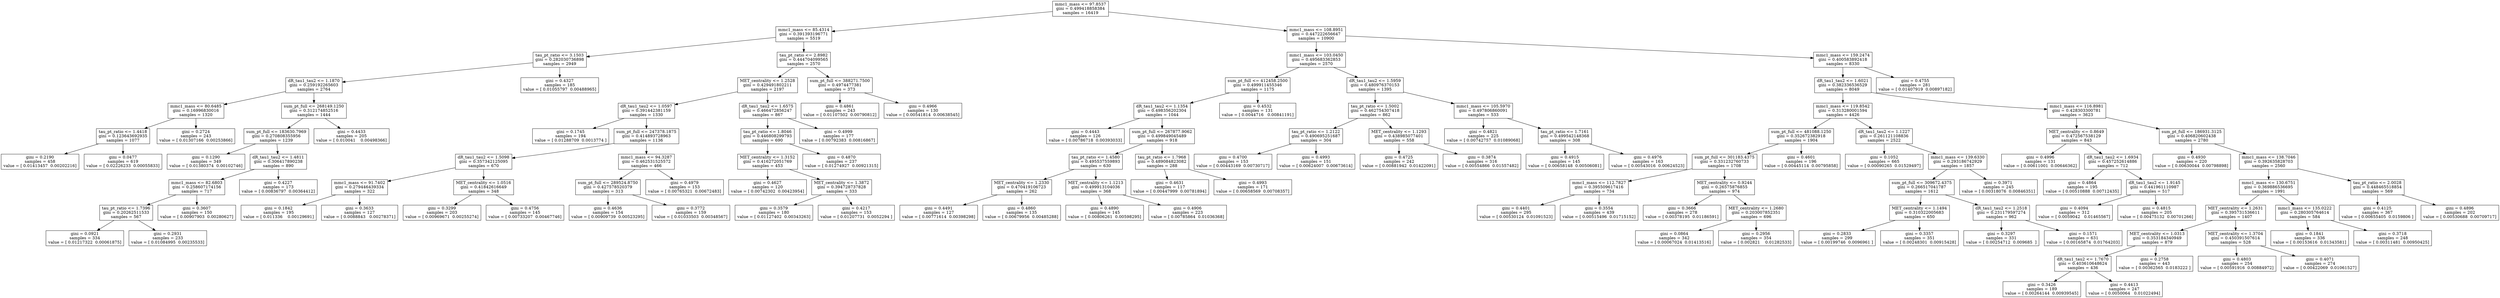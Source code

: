 digraph Tree {
0 [label="mmc1_mass <= 97.8537\ngini = 0.499418858384\nsamples = 16419", shape="box"] ;
1 [label="mmc1_mass <= 85.4314\ngini = 0.391393196771\nsamples = 5519", shape="box"] ;
0 -> 1 ;
2 [label="tau_pt_ratio <= 3.1503\ngini = 0.282030736898\nsamples = 2949", shape="box"] ;
1 -> 2 ;
3 [label="dR_tau1_tau2 <= 1.1870\ngini = 0.259192265603\nsamples = 2764", shape="box"] ;
2 -> 3 ;
4 [label="mmc1_mass <= 80.6485\ngini = 0.16996830016\nsamples = 1320", shape="box"] ;
3 -> 4 ;
5 [label="tau_pt_ratio <= 1.4418\ngini = 0.123643692935\nsamples = 1077", shape="box"] ;
4 -> 5 ;
6 [label="gini = 0.2190\nsamples = 458\nvalue = [ 0.01413457  0.00202216]", shape="box"] ;
5 -> 6 ;
7 [label="gini = 0.0477\nsamples = 619\nvalue = [ 0.02226233  0.00055833]", shape="box"] ;
5 -> 7 ;
8 [label="gini = 0.2724\nsamples = 243\nvalue = [ 0.01307166  0.00253866]", shape="box"] ;
4 -> 8 ;
9 [label="sum_pt_full <= 268149.1250\ngini = 0.312174852516\nsamples = 1444", shape="box"] ;
3 -> 9 ;
10 [label="sum_pt_full <= 183630.7969\ngini = 0.270808355956\nsamples = 1239", shape="box"] ;
9 -> 10 ;
11 [label="gini = 0.1290\nsamples = 349\nvalue = [ 0.01380374  0.00102746]", shape="box"] ;
10 -> 11 ;
12 [label="dR_tau1_tau2 <= 1.4811\ngini = 0.306417890238\nsamples = 890", shape="box"] ;
10 -> 12 ;
13 [label="mmc1_mass <= 82.6803\ngini = 0.258607174156\nsamples = 717", shape="box"] ;
12 -> 13 ;
14 [label="tau_pt_ratio <= 1.7396\ngini = 0.20262511533\nsamples = 567", shape="box"] ;
13 -> 14 ;
15 [label="gini = 0.0921\nsamples = 334\nvalue = [ 0.01217322  0.00061875]", shape="box"] ;
14 -> 15 ;
16 [label="gini = 0.2931\nsamples = 233\nvalue = [ 0.01084995  0.00235533]", shape="box"] ;
14 -> 16 ;
17 [label="gini = 0.3607\nsamples = 150\nvalue = [ 0.00907903  0.00280627]", shape="box"] ;
13 -> 17 ;
18 [label="gini = 0.4227\nsamples = 173\nvalue = [ 0.00836797  0.00364412]", shape="box"] ;
12 -> 18 ;
19 [label="gini = 0.4433\nsamples = 205\nvalue = [ 0.010041    0.00498366]", shape="box"] ;
9 -> 19 ;
20 [label="gini = 0.4327\nsamples = 185\nvalue = [ 0.01055797  0.00488965]", shape="box"] ;
2 -> 20 ;
21 [label="tau_pt_ratio <= 2.8982\ngini = 0.444704099565\nsamples = 2570", shape="box"] ;
1 -> 21 ;
22 [label="MET_centrality <= 1.2528\ngini = 0.429491802211\nsamples = 2197", shape="box"] ;
21 -> 22 ;
23 [label="dR_tau1_tau2 <= 1.0597\ngini = 0.391442381159\nsamples = 1330", shape="box"] ;
22 -> 23 ;
24 [label="gini = 0.1745\nsamples = 194\nvalue = [ 0.01288709  0.0013774 ]", shape="box"] ;
23 -> 24 ;
25 [label="sum_pt_full <= 247378.1875\ngini = 0.414893728963\nsamples = 1136", shape="box"] ;
23 -> 25 ;
26 [label="dR_tau1_tau2 <= 1.5098\ngini = 0.357342125095\nsamples = 670", shape="box"] ;
25 -> 26 ;
27 [label="mmc1_mass <= 91.7402\ngini = 0.279446439334\nsamples = 322", shape="box"] ;
26 -> 27 ;
28 [label="gini = 0.1842\nsamples = 195\nvalue = [ 0.011336    0.00129691]", shape="box"] ;
27 -> 28 ;
29 [label="gini = 0.3633\nsamples = 127\nvalue = [ 0.0088843   0.00278371]", shape="box"] ;
27 -> 29 ;
30 [label="MET_centrality <= 1.0516\ngini = 0.41842616649\nsamples = 348", shape="box"] ;
26 -> 30 ;
31 [label="gini = 0.3299\nsamples = 203\nvalue = [ 0.00969671  0.00255274]", shape="box"] ;
30 -> 31 ;
32 [label="gini = 0.4756\nsamples = 145\nvalue = [ 0.00733207  0.00467746]", shape="box"] ;
30 -> 32 ;
33 [label="mmc1_mass <= 94.3287\ngini = 0.462531525572\nsamples = 466", shape="box"] ;
25 -> 33 ;
34 [label="sum_pt_full <= 289524.8750\ngini = 0.427578520379\nsamples = 313", shape="box"] ;
33 -> 34 ;
35 [label="gini = 0.4636\nsamples = 154\nvalue = [ 0.00909739  0.00523295]", shape="box"] ;
34 -> 35 ;
36 [label="gini = 0.3772\nsamples = 159\nvalue = [ 0.01033503  0.00348567]", shape="box"] ;
34 -> 36 ;
37 [label="gini = 0.4979\nsamples = 153\nvalue = [ 0.00765321  0.00672483]", shape="box"] ;
33 -> 37 ;
38 [label="dR_tau1_tau2 <= 1.6575\ngini = 0.466472856247\nsamples = 867", shape="box"] ;
22 -> 38 ;
39 [label="tau_pt_ratio <= 1.8046\ngini = 0.446808299793\nsamples = 690", shape="box"] ;
38 -> 39 ;
40 [label="MET_centrality <= 1.3152\ngini = 0.416272051769\nsamples = 453", shape="box"] ;
39 -> 40 ;
41 [label="gini = 0.4627\nsamples = 120\nvalue = [ 0.00742302  0.00423954]", shape="box"] ;
40 -> 41 ;
42 [label="MET_centrality <= 1.3872\ngini = 0.394728737828\nsamples = 333", shape="box"] ;
40 -> 42 ;
43 [label="gini = 0.3579\nsamples = 180\nvalue = [ 0.01127402  0.00343263]", shape="box"] ;
42 -> 43 ;
44 [label="gini = 0.4217\nsamples = 153\nvalue = [ 0.01207731  0.0052294 ]", shape="box"] ;
42 -> 44 ;
45 [label="gini = 0.4870\nsamples = 237\nvalue = [ 0.01274927  0.00921315]", shape="box"] ;
39 -> 45 ;
46 [label="gini = 0.4999\nsamples = 177\nvalue = [ 0.00792383  0.00816867]", shape="box"] ;
38 -> 46 ;
47 [label="sum_pt_full <= 388271.7500\ngini = 0.4974477381\nsamples = 373", shape="box"] ;
21 -> 47 ;
48 [label="gini = 0.4861\nsamples = 243\nvalue = [ 0.01107502  0.00790812]", shape="box"] ;
47 -> 48 ;
49 [label="gini = 0.4966\nsamples = 130\nvalue = [ 0.00541814  0.00638545]", shape="box"] ;
47 -> 49 ;
50 [label="mmc1_mass <= 108.8951\ngini = 0.447222656647\nsamples = 10900", shape="box"] ;
0 -> 50 ;
51 [label="mmc1_mass <= 103.0450\ngini = 0.495683362853\nsamples = 2570", shape="box"] ;
50 -> 51 ;
52 [label="sum_pt_full <= 412458.2500\ngini = 0.499911455346\nsamples = 1175", shape="box"] ;
51 -> 52 ;
53 [label="dR_tau1_tau2 <= 1.1354\ngini = 0.498356202304\nsamples = 1044", shape="box"] ;
52 -> 53 ;
54 [label="gini = 0.4443\nsamples = 126\nvalue = [ 0.00786718  0.00393033]", shape="box"] ;
53 -> 54 ;
55 [label="sum_pt_full <= 267877.9062\ngini = 0.499849045489\nsamples = 918", shape="box"] ;
53 -> 55 ;
56 [label="tau_pt_ratio <= 1.4580\ngini = 0.495537559893\nsamples = 630", shape="box"] ;
55 -> 56 ;
57 [label="MET_centrality <= 1.2330\ngini = 0.470419106723\nsamples = 262", shape="box"] ;
56 -> 57 ;
58 [label="gini = 0.4491\nsamples = 127\nvalue = [ 0.00771614  0.00398298]", shape="box"] ;
57 -> 58 ;
59 [label="gini = 0.4860\nsamples = 135\nvalue = [ 0.00679956  0.00485288]", shape="box"] ;
57 -> 59 ;
60 [label="MET_centrality <= 1.1213\ngini = 0.499913104036\nsamples = 368", shape="box"] ;
56 -> 60 ;
61 [label="gini = 0.4890\nsamples = 145\nvalue = [ 0.00806261  0.00598295]", shape="box"] ;
60 -> 61 ;
62 [label="gini = 0.4906\nsamples = 223\nvalue = [ 0.00785864  0.01036368]", shape="box"] ;
60 -> 62 ;
63 [label="tau_pt_ratio <= 1.7968\ngini = 0.489084823082\nsamples = 288", shape="box"] ;
55 -> 63 ;
64 [label="gini = 0.4631\nsamples = 117\nvalue = [ 0.00447999  0.00781894]", shape="box"] ;
63 -> 64 ;
65 [label="gini = 0.4993\nsamples = 171\nvalue = [ 0.00658569  0.00708357]", shape="box"] ;
63 -> 65 ;
66 [label="gini = 0.4532\nsamples = 131\nvalue = [ 0.0044716   0.00841191]", shape="box"] ;
52 -> 66 ;
67 [label="dR_tau1_tau2 <= 1.5959\ngini = 0.480976370153\nsamples = 1395", shape="box"] ;
51 -> 67 ;
68 [label="tau_pt_ratio <= 1.5002\ngini = 0.462754307418\nsamples = 862", shape="box"] ;
67 -> 68 ;
69 [label="tau_pt_ratio <= 1.2122\ngini = 0.490695251687\nsamples = 304", shape="box"] ;
68 -> 69 ;
70 [label="gini = 0.4700\nsamples = 153\nvalue = [ 0.00443169  0.00730717]", shape="box"] ;
69 -> 70 ;
71 [label="gini = 0.4993\nsamples = 151\nvalue = [ 0.00624007  0.00673614]", shape="box"] ;
69 -> 71 ;
72 [label="MET_centrality <= 1.1293\ngini = 0.438985077401\nsamples = 558", shape="box"] ;
68 -> 72 ;
73 [label="gini = 0.4725\nsamples = 242\nvalue = [ 0.00881942  0.01422091]", shape="box"] ;
72 -> 73 ;
74 [label="gini = 0.3874\nsamples = 316\nvalue = [ 0.00554866  0.01557482]", shape="box"] ;
72 -> 74 ;
75 [label="mmc1_mass <= 105.5970\ngini = 0.497806860091\nsamples = 533", shape="box"] ;
67 -> 75 ;
76 [label="gini = 0.4821\nsamples = 225\nvalue = [ 0.00742757  0.01089068]", shape="box"] ;
75 -> 76 ;
77 [label="tau_pt_ratio <= 1.7161\ngini = 0.499542148368\nsamples = 308", shape="box"] ;
75 -> 77 ;
78 [label="gini = 0.4915\nsamples = 145\nvalue = [ 0.00658148  0.00506081]", shape="box"] ;
77 -> 78 ;
79 [label="gini = 0.4976\nsamples = 163\nvalue = [ 0.00543016  0.00624523]", shape="box"] ;
77 -> 79 ;
80 [label="mmc1_mass <= 159.2474\ngini = 0.400583892418\nsamples = 8330", shape="box"] ;
50 -> 80 ;
81 [label="dR_tau1_tau2 <= 1.6021\ngini = 0.382336536529\nsamples = 8049", shape="box"] ;
80 -> 81 ;
82 [label="mmc1_mass <= 119.8542\ngini = 0.313280001594\nsamples = 4426", shape="box"] ;
81 -> 82 ;
83 [label="sum_pt_full <= 481088.1250\ngini = 0.352672382918\nsamples = 1904", shape="box"] ;
82 -> 83 ;
84 [label="sum_pt_full <= 301183.4375\ngini = 0.331232760733\nsamples = 1708", shape="box"] ;
83 -> 84 ;
85 [label="mmc1_mass <= 112.7827\ngini = 0.395509617416\nsamples = 734", shape="box"] ;
84 -> 85 ;
86 [label="gini = 0.4401\nsamples = 295\nvalue = [ 0.00530124  0.01091523]", shape="box"] ;
85 -> 86 ;
87 [label="gini = 0.3554\nsamples = 439\nvalue = [ 0.00515496  0.01715152]", shape="box"] ;
85 -> 87 ;
88 [label="MET_centrality <= 0.9244\ngini = 0.26575876855\nsamples = 974", shape="box"] ;
84 -> 88 ;
89 [label="gini = 0.3666\nsamples = 278\nvalue = [ 0.00378195  0.01186591]", shape="box"] ;
88 -> 89 ;
90 [label="MET_centrality <= 1.2680\ngini = 0.203007852351\nsamples = 696", shape="box"] ;
88 -> 90 ;
91 [label="gini = 0.0864\nsamples = 342\nvalue = [ 0.00067024  0.01413516]", shape="box"] ;
90 -> 91 ;
92 [label="gini = 0.2956\nsamples = 354\nvalue = [ 0.002821    0.01282533]", shape="box"] ;
90 -> 92 ;
93 [label="gini = 0.4601\nsamples = 196\nvalue = [ 0.00445114  0.00795858]", shape="box"] ;
83 -> 93 ;
94 [label="dR_tau1_tau2 <= 1.1227\ngini = 0.261121108836\nsamples = 2522", shape="box"] ;
82 -> 94 ;
95 [label="gini = 0.1052\nsamples = 665\nvalue = [ 0.00090265  0.01529497]", shape="box"] ;
94 -> 95 ;
96 [label="mmc1_mass <= 139.6330\ngini = 0.293186742929\nsamples = 1857", shape="box"] ;
94 -> 96 ;
97 [label="sum_pt_full <= 309672.4375\ngini = 0.266517041787\nsamples = 1612", shape="box"] ;
96 -> 97 ;
98 [label="MET_centrality <= 1.1494\ngini = 0.310322005683\nsamples = 650", shape="box"] ;
97 -> 98 ;
99 [label="gini = 0.2833\nsamples = 299\nvalue = [ 0.00199746  0.0096961 ]", shape="box"] ;
98 -> 99 ;
100 [label="gini = 0.3357\nsamples = 351\nvalue = [ 0.00248301  0.00915428]", shape="box"] ;
98 -> 100 ;
101 [label="dR_tau1_tau2 <= 1.2518\ngini = 0.231179597274\nsamples = 962", shape="box"] ;
97 -> 101 ;
102 [label="gini = 0.3297\nsamples = 331\nvalue = [ 0.00254712  0.009685  ]", shape="box"] ;
101 -> 102 ;
103 [label="gini = 0.1571\nsamples = 631\nvalue = [ 0.00165874  0.01764203]", shape="box"] ;
101 -> 103 ;
104 [label="gini = 0.3971\nsamples = 245\nvalue = [ 0.00318076  0.00846351]", shape="box"] ;
96 -> 104 ;
105 [label="mmc1_mass <= 116.8981\ngini = 0.428303300781\nsamples = 3623", shape="box"] ;
81 -> 105 ;
106 [label="MET_centrality <= 0.8649\ngini = 0.472567538129\nsamples = 843", shape="box"] ;
105 -> 106 ;
107 [label="gini = 0.4996\nsamples = 131\nvalue = [ 0.00611001  0.00646362]", shape="box"] ;
106 -> 107 ;
108 [label="dR_tau1_tau2 <= 1.6934\ngini = 0.457252614886\nsamples = 712", shape="box"] ;
106 -> 108 ;
109 [label="gini = 0.4864\nsamples = 195\nvalue = [ 0.00510888  0.00712435]", shape="box"] ;
108 -> 109 ;
110 [label="dR_tau1_tau2 <= 1.9145\ngini = 0.441961110987\nsamples = 517", shape="box"] ;
108 -> 110 ;
111 [label="gini = 0.4094\nsamples = 312\nvalue = [ 0.0059042   0.01465567]", shape="box"] ;
110 -> 111 ;
112 [label="gini = 0.4815\nsamples = 205\nvalue = [ 0.00475132  0.00701266]", shape="box"] ;
110 -> 112 ;
113 [label="sum_pt_full <= 186931.3125\ngini = 0.406820602438\nsamples = 2780", shape="box"] ;
105 -> 113 ;
114 [label="gini = 0.4930\nsamples = 220\nvalue = [ 0.00630044  0.00798898]", shape="box"] ;
113 -> 114 ;
115 [label="mmc1_mass <= 138.7046\ngini = 0.392635828703\nsamples = 2560", shape="box"] ;
113 -> 115 ;
116 [label="mmc1_mass <= 130.6751\ngini = 0.369886536695\nsamples = 1991", shape="box"] ;
115 -> 116 ;
117 [label="MET_centrality <= 1.2631\ngini = 0.395731536611\nsamples = 1407", shape="box"] ;
116 -> 117 ;
118 [label="MET_centrality <= 1.0313\ngini = 0.353184340949\nsamples = 879", shape="box"] ;
117 -> 118 ;
119 [label="dR_tau1_tau2 <= 1.7670\ngini = 0.403610648624\nsamples = 436", shape="box"] ;
118 -> 119 ;
120 [label="gini = 0.3426\nsamples = 189\nvalue = [ 0.00264144  0.00939545]", shape="box"] ;
119 -> 120 ;
121 [label="gini = 0.4413\nsamples = 247\nvalue = [ 0.0050064   0.01022494]", shape="box"] ;
119 -> 121 ;
122 [label="gini = 0.2758\nsamples = 443\nvalue = [ 0.00362565  0.0183222 ]", shape="box"] ;
118 -> 122 ;
123 [label="MET_centrality <= 1.3704\ngini = 0.450391507614\nsamples = 528", shape="box"] ;
117 -> 123 ;
124 [label="gini = 0.4803\nsamples = 254\nvalue = [ 0.00591916  0.00884972]", shape="box"] ;
123 -> 124 ;
125 [label="gini = 0.4071\nsamples = 274\nvalue = [ 0.00422069  0.01061527]", shape="box"] ;
123 -> 125 ;
126 [label="mmc1_mass <= 135.0222\ngini = 0.280305764614\nsamples = 584", shape="box"] ;
116 -> 126 ;
127 [label="gini = 0.1841\nsamples = 336\nvalue = [ 0.00153616  0.01343581]", shape="box"] ;
126 -> 127 ;
128 [label="gini = 0.3718\nsamples = 248\nvalue = [ 0.00311481  0.00950425]", shape="box"] ;
126 -> 128 ;
129 [label="tau_pt_ratio <= 2.0028\ngini = 0.448465518854\nsamples = 569", shape="box"] ;
115 -> 129 ;
130 [label="gini = 0.4125\nsamples = 367\nvalue = [ 0.00655405  0.0159806 ]", shape="box"] ;
129 -> 130 ;
131 [label="gini = 0.4896\nsamples = 202\nvalue = [ 0.00530688  0.00709717]", shape="box"] ;
129 -> 131 ;
132 [label="gini = 0.4755\nsamples = 281\nvalue = [ 0.01407919  0.00897182]", shape="box"] ;
80 -> 132 ;
}